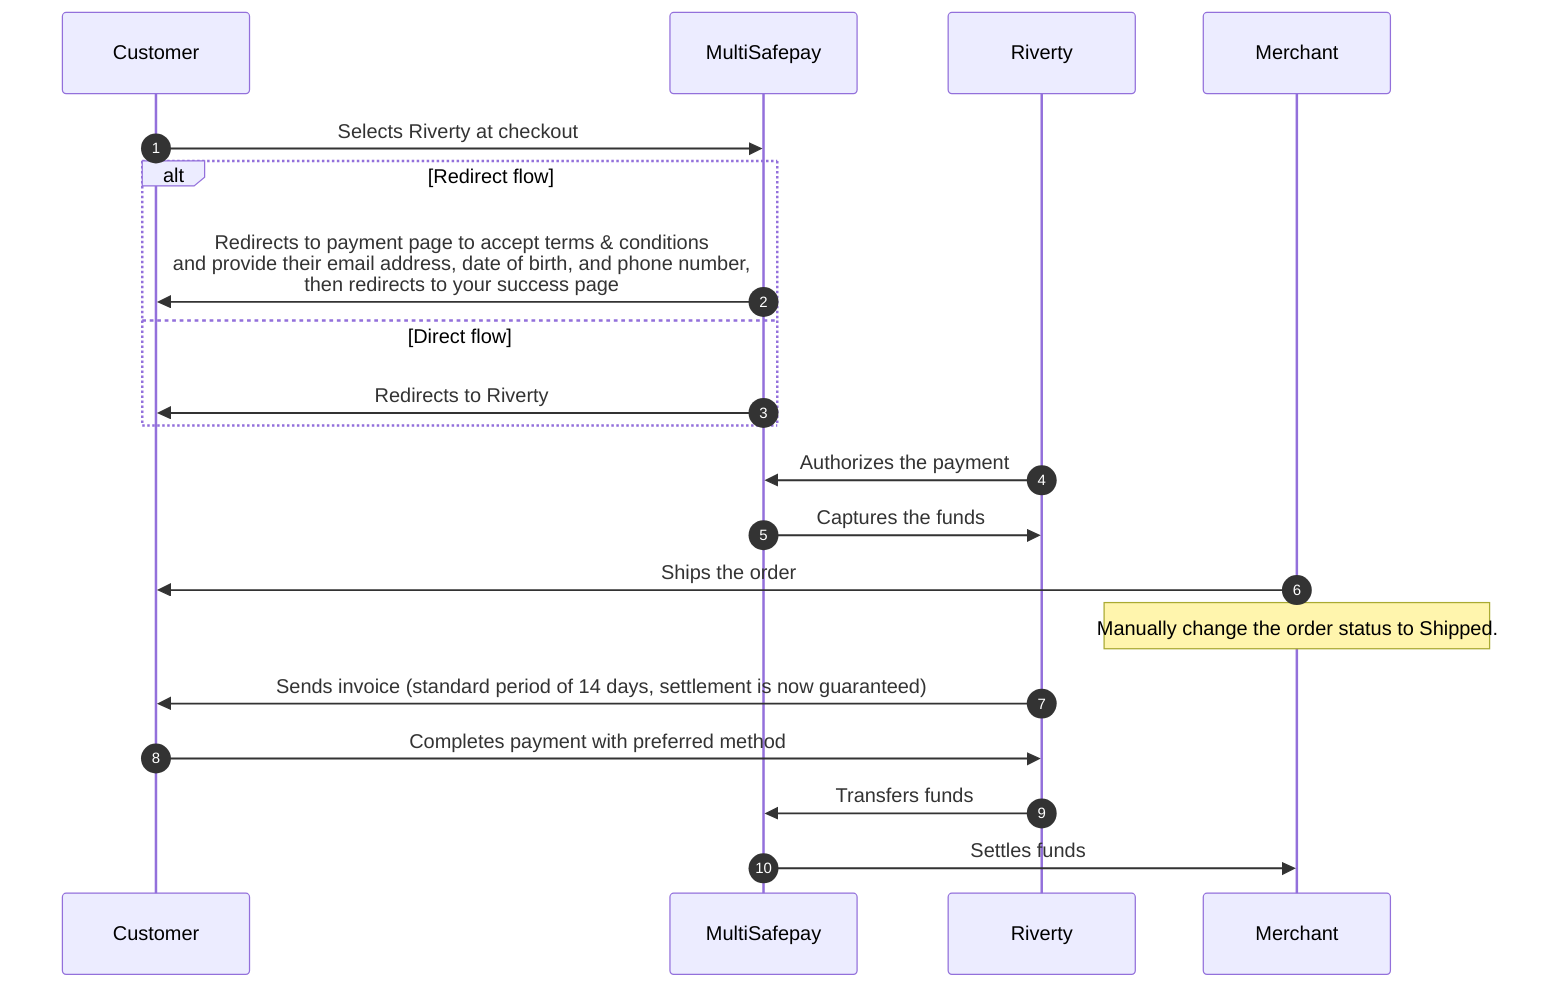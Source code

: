 sequenceDiagram
    autonumber
    participant C as Customer
    participant Mu as MultiSafepay
    participant R as Riverty
    participant Me as Merchant

    C->>Mu: Selects Riverty at checkout
    alt Redirect flow
    Mu->>C: Redirects to payment page to accept terms & conditions <br> and provide their email address, date of birth, and phone number, <br> then redirects to your success page
    else Direct flow
    Mu->>C: Redirects to Riverty
    end
    R->>Mu: Authorizes the payment
    Mu->>R: Captures the funds
    Me->>C: Ships the order
    Note over Me: Manually change the order status to Shipped. 
    R->>C: Sends invoice (standard period of 14 days, settlement is now guaranteed)
    C->>R: Completes payment with preferred method
    R->>Mu: Transfers funds 
    Mu->>Me: Settles funds